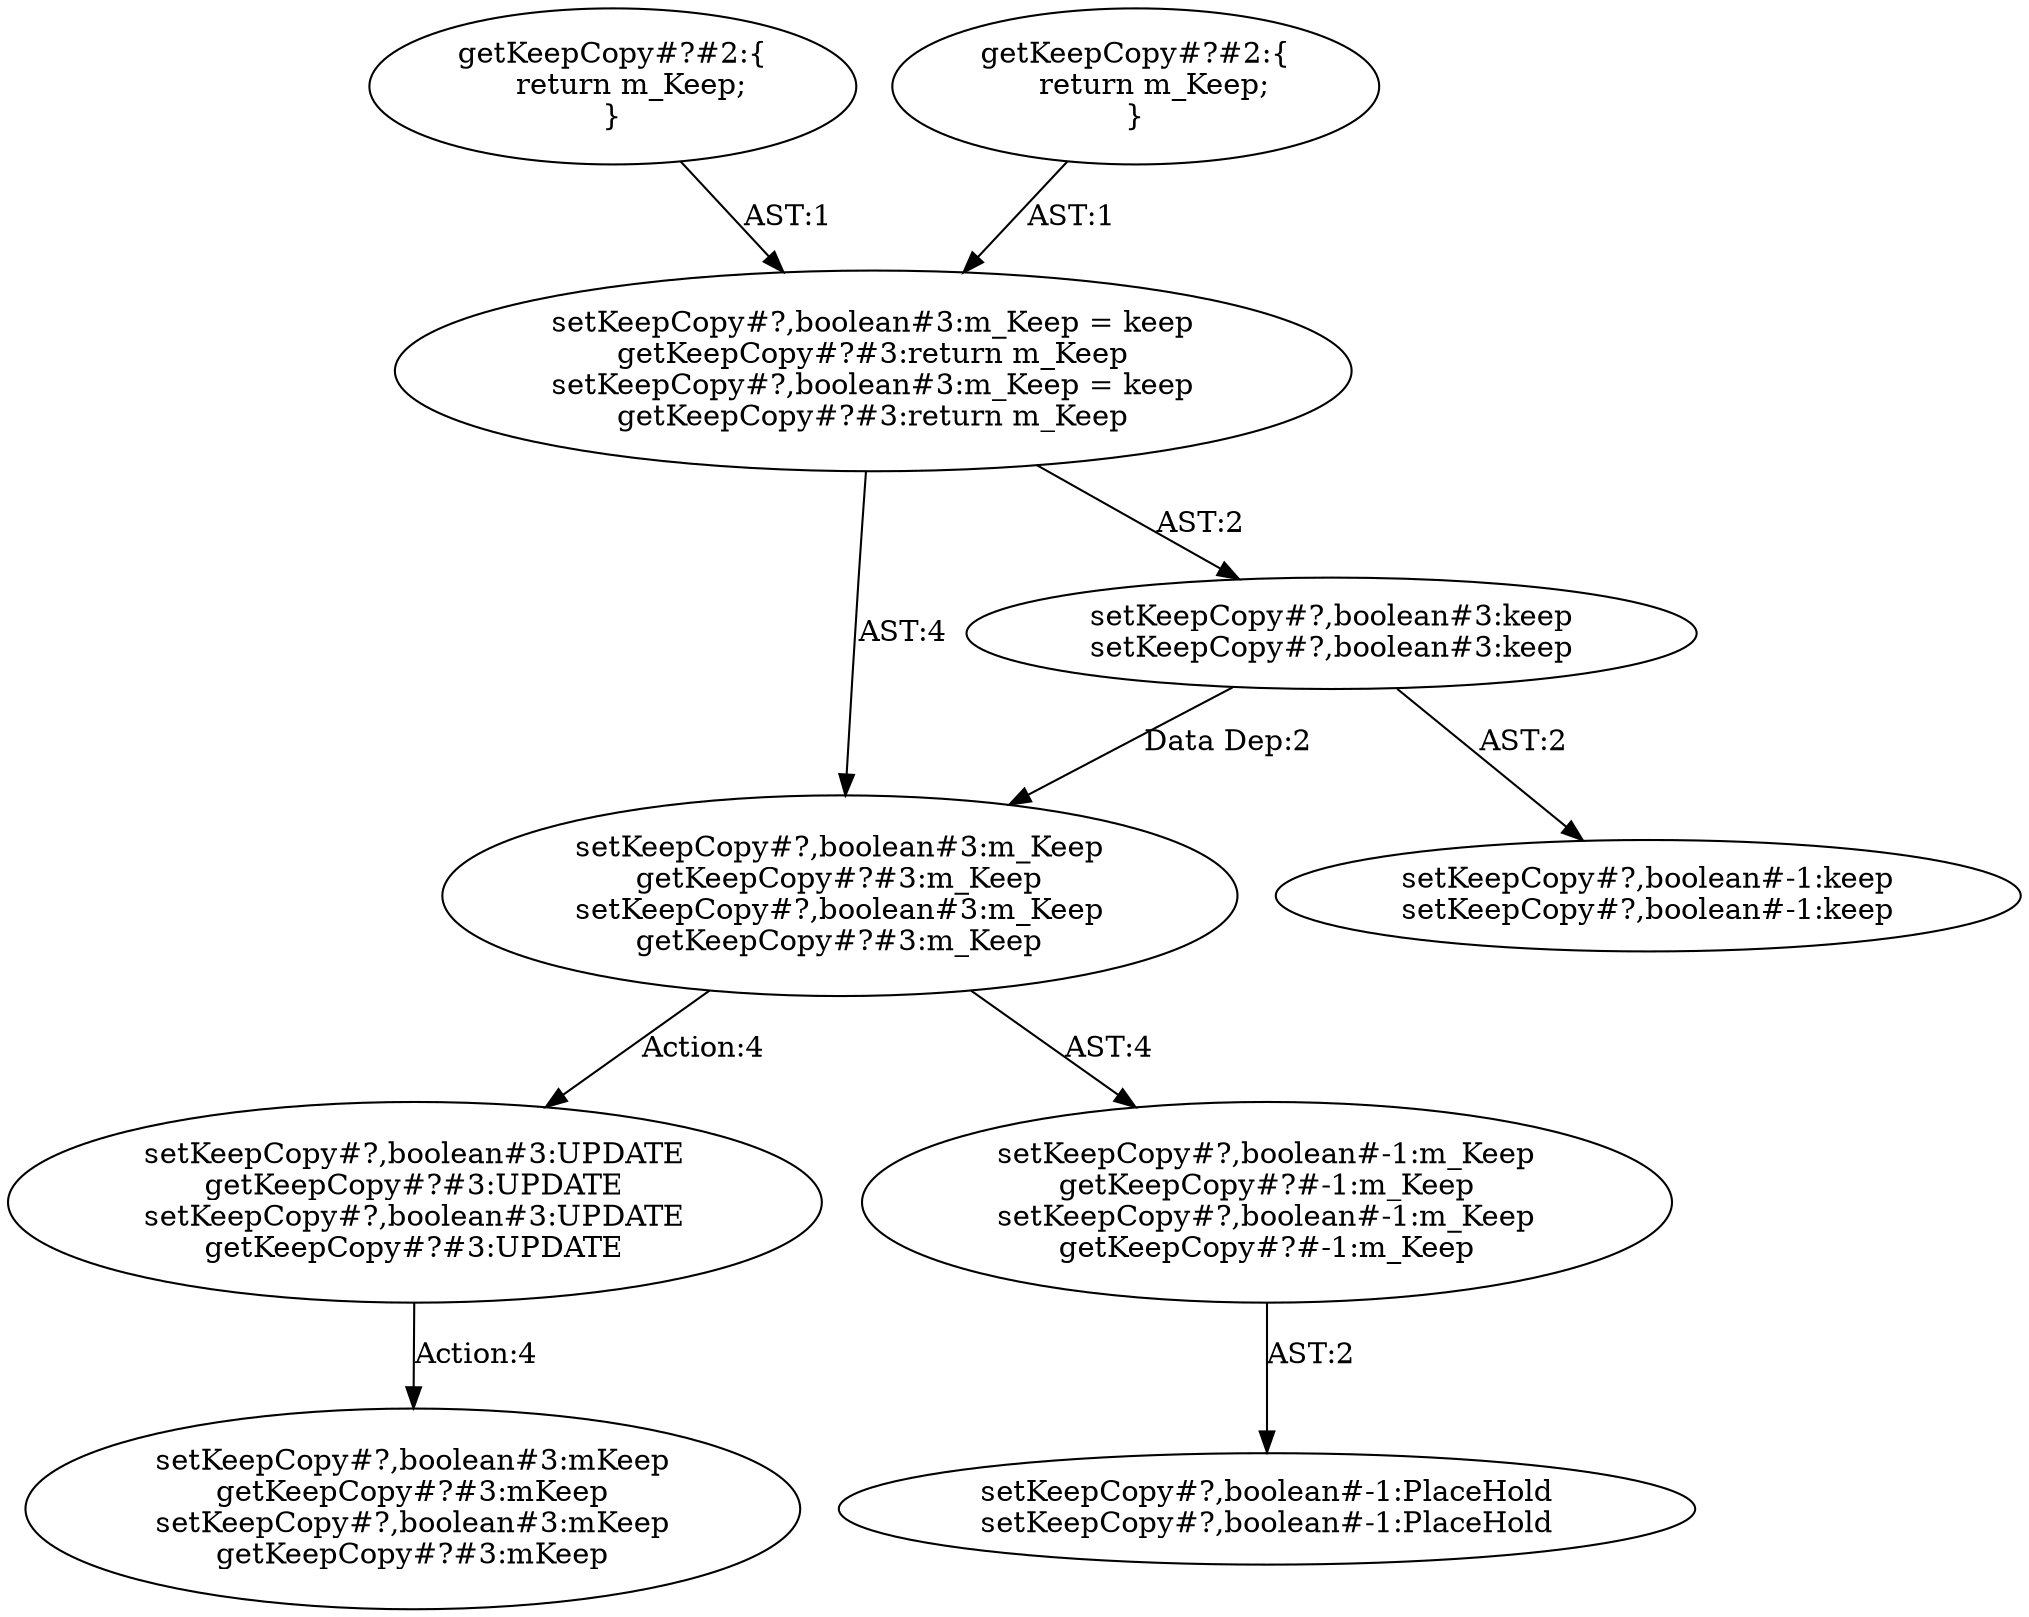 digraph "Pattern" {
0 [label="setKeepCopy#?,boolean#3:UPDATE
getKeepCopy#?#3:UPDATE
setKeepCopy#?,boolean#3:UPDATE
getKeepCopy#?#3:UPDATE" shape=ellipse]
1 [label="setKeepCopy#?,boolean#3:m_Keep
getKeepCopy#?#3:m_Keep
setKeepCopy#?,boolean#3:m_Keep
getKeepCopy#?#3:m_Keep" shape=ellipse]
2 [label="setKeepCopy#?,boolean#3:keep
setKeepCopy#?,boolean#3:keep" shape=ellipse]
3 [label="setKeepCopy#?,boolean#3:m_Keep = keep
getKeepCopy#?#3:return m_Keep
setKeepCopy#?,boolean#3:m_Keep = keep
getKeepCopy#?#3:return m_Keep" shape=ellipse]
4 [label="setKeepCopy#?,boolean#-1:keep
setKeepCopy#?,boolean#-1:keep" shape=ellipse]
5 [label="setKeepCopy#?,boolean#-1:m_Keep
getKeepCopy#?#-1:m_Keep
setKeepCopy#?,boolean#-1:m_Keep
getKeepCopy#?#-1:m_Keep" shape=ellipse]
6 [label="setKeepCopy#?,boolean#-1:PlaceHold
setKeepCopy#?,boolean#-1:PlaceHold" shape=ellipse]
7 [label="setKeepCopy#?,boolean#3:mKeep
getKeepCopy#?#3:mKeep
setKeepCopy#?,boolean#3:mKeep
getKeepCopy#?#3:mKeep" shape=ellipse]
8 [label="getKeepCopy#?#2:\{
    return m_Keep;
\}" shape=ellipse]
9 [label="getKeepCopy#?#2:\{
    return m_Keep;
\}" shape=ellipse]
0 -> 7 [label="Action:4"];
1 -> 0 [label="Action:4"];
1 -> 5 [label="AST:4"];
2 -> 1 [label="Data Dep:2"];
2 -> 4 [label="AST:2"];
3 -> 1 [label="AST:4"];
3 -> 2 [label="AST:2"];
5 -> 6 [label="AST:2"];
8 -> 3 [label="AST:1"];
9 -> 3 [label="AST:1"];
}